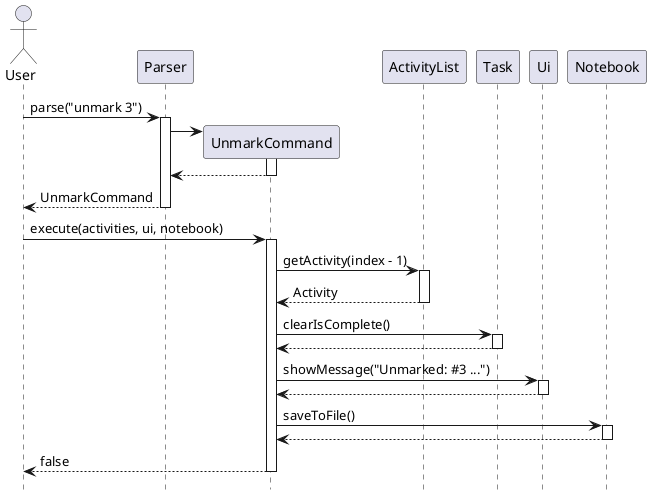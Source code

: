 @startuml
'https://plantuml.com/sequence-diagram
hide footbox
actor User
participant Parser
participant UnmarkCommand
participant ActivityList
participant Task
participant Ui
participant Notebook

' Step 1: User input is parsed
User -> Parser : parse("unmark 3")
activate Parser

' Parser creates UnmarkCommand
create UnmarkCommand
Parser -> UnmarkCommand
activate UnmarkCommand
UnmarkCommand --> Parser
deactivate UnmarkCommand

' Parser returns command to user
Parser --> User : UnmarkCommand
deactivate Parser

' Step 2: User executes the command
User -> UnmarkCommand : execute(activities, ui, notebook)
activate UnmarkCommand

' Get activity from the list
UnmarkCommand -> ActivityList : getActivity(index - 1)
activate ActivityList
ActivityList --> UnmarkCommand : Activity
deactivate ActivityList

' Check if it is a Task and unmark it
UnmarkCommand -> Task : clearIsComplete()
activate Task
Task --> UnmarkCommand
deactivate Task

' Show confirmation message
UnmarkCommand -> Ui : showMessage("Unmarked: #3 ...")
activate Ui
Ui --> UnmarkCommand
deactivate Ui

' Save to file (optional)
UnmarkCommand -> Notebook : saveToFile()
activate Notebook
Notebook --> UnmarkCommand
deactivate Notebook

' Return false to User
UnmarkCommand --> User : false
deactivate UnmarkCommand
@enduml